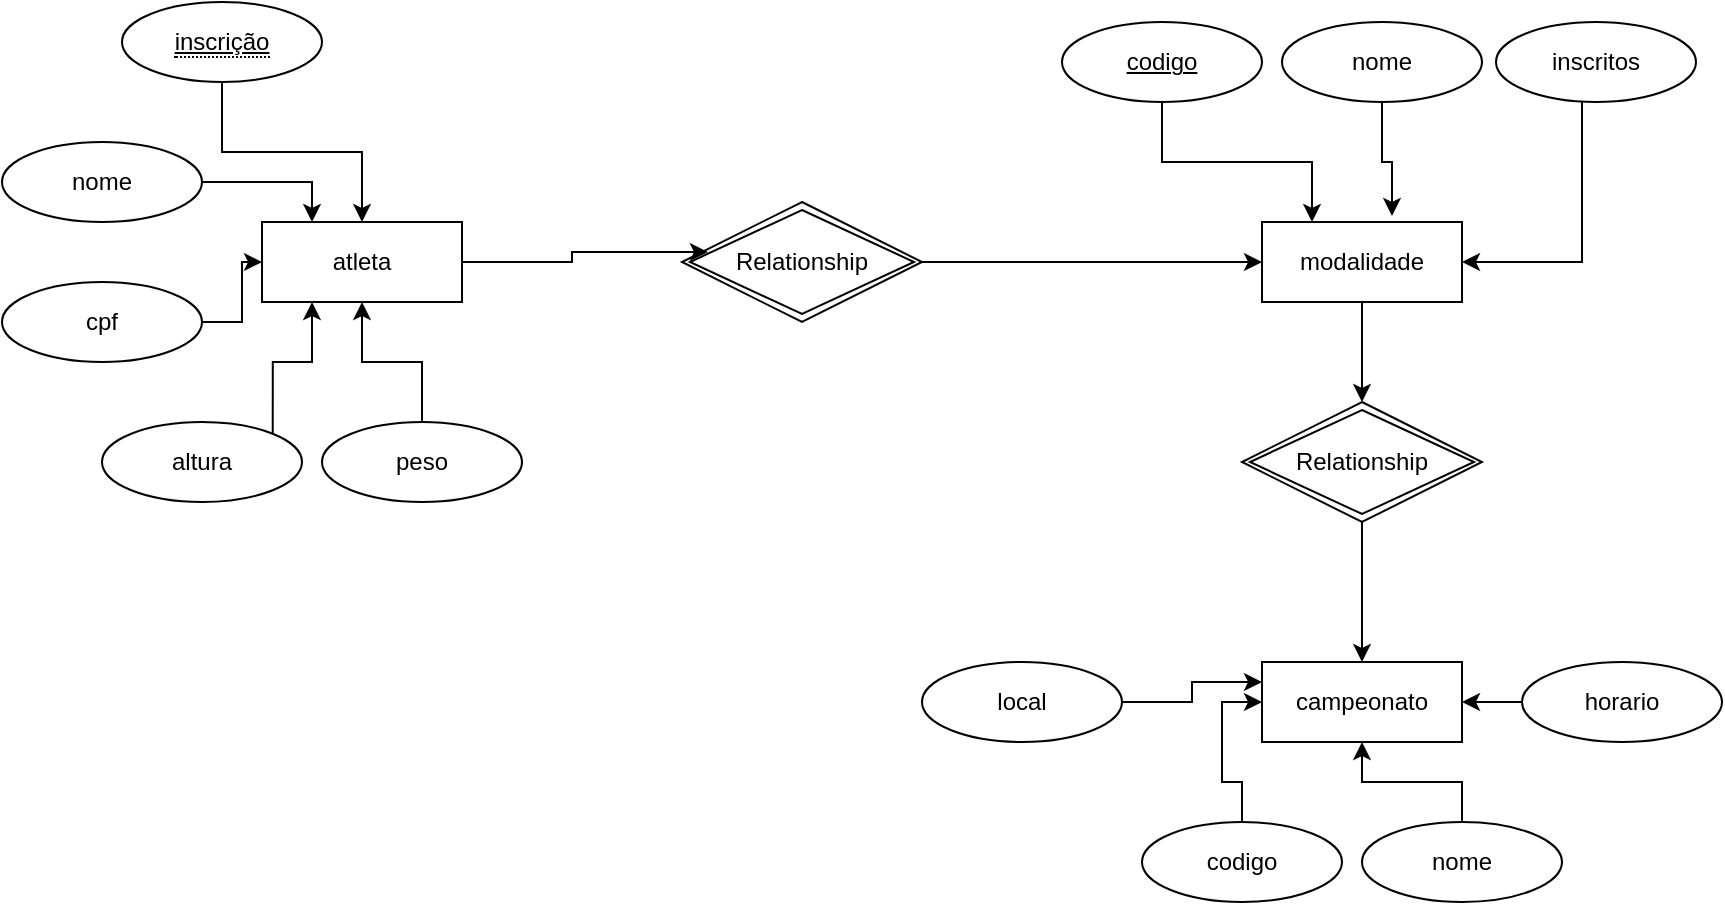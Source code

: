 <mxfile version="24.2.0" type="device">
  <diagram id="AMUzaHX_iaoKzbf4lztp" name="Página-1">
    <mxGraphModel dx="1947" dy="529" grid="1" gridSize="10" guides="1" tooltips="1" connect="1" arrows="1" fold="1" page="1" pageScale="1" pageWidth="827" pageHeight="1169" math="0" shadow="0">
      <root>
        <mxCell id="0" />
        <mxCell id="1" parent="0" />
        <mxCell id="9BsQTcr4kQMhx-35-dis-1" value="campeonato" style="whiteSpace=wrap;html=1;align=center;" vertex="1" parent="1">
          <mxGeometry x="610" y="470" width="100" height="40" as="geometry" />
        </mxCell>
        <mxCell id="9BsQTcr4kQMhx-35-dis-16" style="edgeStyle=orthogonalEdgeStyle;rounded=0;orthogonalLoop=1;jettySize=auto;html=1;" edge="1" parent="1" source="9BsQTcr4kQMhx-35-dis-2" target="9BsQTcr4kQMhx-35-dis-14">
          <mxGeometry relative="1" as="geometry" />
        </mxCell>
        <mxCell id="9BsQTcr4kQMhx-35-dis-2" value="modalidade" style="whiteSpace=wrap;html=1;align=center;" vertex="1" parent="1">
          <mxGeometry x="610" y="250" width="100" height="40" as="geometry" />
        </mxCell>
        <mxCell id="9BsQTcr4kQMhx-35-dis-3" value="atleta" style="whiteSpace=wrap;html=1;align=center;" vertex="1" parent="1">
          <mxGeometry x="110" y="250" width="100" height="40" as="geometry" />
        </mxCell>
        <mxCell id="9BsQTcr4kQMhx-35-dis-9" style="edgeStyle=orthogonalEdgeStyle;rounded=0;orthogonalLoop=1;jettySize=auto;html=1;entryX=0.5;entryY=0;entryDx=0;entryDy=0;" edge="1" parent="1" source="9BsQTcr4kQMhx-35-dis-4" target="9BsQTcr4kQMhx-35-dis-3">
          <mxGeometry relative="1" as="geometry" />
        </mxCell>
        <mxCell id="9BsQTcr4kQMhx-35-dis-4" value="&lt;span style=&quot;border-bottom: 1px dotted&quot;&gt;&lt;u&gt;inscrição&lt;/u&gt;&lt;/span&gt;" style="ellipse;whiteSpace=wrap;html=1;align=center;" vertex="1" parent="1">
          <mxGeometry x="40" y="140" width="100" height="40" as="geometry" />
        </mxCell>
        <mxCell id="9BsQTcr4kQMhx-35-dis-10" style="edgeStyle=orthogonalEdgeStyle;rounded=0;orthogonalLoop=1;jettySize=auto;html=1;entryX=0.25;entryY=0;entryDx=0;entryDy=0;" edge="1" parent="1" source="9BsQTcr4kQMhx-35-dis-5" target="9BsQTcr4kQMhx-35-dis-3">
          <mxGeometry relative="1" as="geometry" />
        </mxCell>
        <mxCell id="9BsQTcr4kQMhx-35-dis-5" value="nome" style="ellipse;whiteSpace=wrap;html=1;align=center;" vertex="1" parent="1">
          <mxGeometry x="-20" y="210" width="100" height="40" as="geometry" />
        </mxCell>
        <mxCell id="9BsQTcr4kQMhx-35-dis-11" style="edgeStyle=orthogonalEdgeStyle;rounded=0;orthogonalLoop=1;jettySize=auto;html=1;entryX=0;entryY=0.5;entryDx=0;entryDy=0;" edge="1" parent="1" source="9BsQTcr4kQMhx-35-dis-6" target="9BsQTcr4kQMhx-35-dis-3">
          <mxGeometry relative="1" as="geometry" />
        </mxCell>
        <mxCell id="9BsQTcr4kQMhx-35-dis-6" value="cpf" style="ellipse;whiteSpace=wrap;html=1;align=center;" vertex="1" parent="1">
          <mxGeometry x="-20" y="280" width="100" height="40" as="geometry" />
        </mxCell>
        <mxCell id="9BsQTcr4kQMhx-35-dis-12" style="edgeStyle=orthogonalEdgeStyle;rounded=0;orthogonalLoop=1;jettySize=auto;html=1;exitX=1;exitY=0;exitDx=0;exitDy=0;entryX=0.25;entryY=1;entryDx=0;entryDy=0;" edge="1" parent="1" source="9BsQTcr4kQMhx-35-dis-7" target="9BsQTcr4kQMhx-35-dis-3">
          <mxGeometry relative="1" as="geometry" />
        </mxCell>
        <mxCell id="9BsQTcr4kQMhx-35-dis-7" value="altura" style="ellipse;whiteSpace=wrap;html=1;align=center;" vertex="1" parent="1">
          <mxGeometry x="30" y="350" width="100" height="40" as="geometry" />
        </mxCell>
        <mxCell id="9BsQTcr4kQMhx-35-dis-13" style="edgeStyle=orthogonalEdgeStyle;rounded=0;orthogonalLoop=1;jettySize=auto;html=1;entryX=0.5;entryY=1;entryDx=0;entryDy=0;" edge="1" parent="1" source="9BsQTcr4kQMhx-35-dis-8" target="9BsQTcr4kQMhx-35-dis-3">
          <mxGeometry relative="1" as="geometry" />
        </mxCell>
        <mxCell id="9BsQTcr4kQMhx-35-dis-8" value="peso" style="ellipse;whiteSpace=wrap;html=1;align=center;" vertex="1" parent="1">
          <mxGeometry x="140" y="350" width="100" height="40" as="geometry" />
        </mxCell>
        <mxCell id="9BsQTcr4kQMhx-35-dis-17" style="edgeStyle=orthogonalEdgeStyle;rounded=0;orthogonalLoop=1;jettySize=auto;html=1;" edge="1" parent="1" source="9BsQTcr4kQMhx-35-dis-14" target="9BsQTcr4kQMhx-35-dis-1">
          <mxGeometry relative="1" as="geometry" />
        </mxCell>
        <mxCell id="9BsQTcr4kQMhx-35-dis-14" value="Relationship" style="shape=rhombus;double=1;perimeter=rhombusPerimeter;whiteSpace=wrap;html=1;align=center;" vertex="1" parent="1">
          <mxGeometry x="600" y="340" width="120" height="60" as="geometry" />
        </mxCell>
        <mxCell id="9BsQTcr4kQMhx-35-dis-19" style="edgeStyle=orthogonalEdgeStyle;rounded=0;orthogonalLoop=1;jettySize=auto;html=1;entryX=0;entryY=0.5;entryDx=0;entryDy=0;" edge="1" parent="1" source="9BsQTcr4kQMhx-35-dis-15" target="9BsQTcr4kQMhx-35-dis-2">
          <mxGeometry relative="1" as="geometry" />
        </mxCell>
        <mxCell id="9BsQTcr4kQMhx-35-dis-15" value="Relationship" style="shape=rhombus;double=1;perimeter=rhombusPerimeter;whiteSpace=wrap;html=1;align=center;" vertex="1" parent="1">
          <mxGeometry x="320" y="240" width="120" height="60" as="geometry" />
        </mxCell>
        <mxCell id="9BsQTcr4kQMhx-35-dis-18" style="edgeStyle=orthogonalEdgeStyle;rounded=0;orthogonalLoop=1;jettySize=auto;html=1;entryX=0.108;entryY=0.417;entryDx=0;entryDy=0;entryPerimeter=0;" edge="1" parent="1" source="9BsQTcr4kQMhx-35-dis-3" target="9BsQTcr4kQMhx-35-dis-15">
          <mxGeometry relative="1" as="geometry" />
        </mxCell>
        <mxCell id="9BsQTcr4kQMhx-35-dis-25" style="edgeStyle=orthogonalEdgeStyle;rounded=0;orthogonalLoop=1;jettySize=auto;html=1;entryX=1;entryY=0.5;entryDx=0;entryDy=0;" edge="1" parent="1" source="9BsQTcr4kQMhx-35-dis-20" target="9BsQTcr4kQMhx-35-dis-2">
          <mxGeometry relative="1" as="geometry">
            <Array as="points">
              <mxPoint x="770" y="270" />
            </Array>
          </mxGeometry>
        </mxCell>
        <mxCell id="9BsQTcr4kQMhx-35-dis-20" value="inscritos" style="ellipse;whiteSpace=wrap;html=1;align=center;" vertex="1" parent="1">
          <mxGeometry x="727" y="150" width="100" height="40" as="geometry" />
        </mxCell>
        <mxCell id="9BsQTcr4kQMhx-35-dis-21" value="nome" style="ellipse;whiteSpace=wrap;html=1;align=center;" vertex="1" parent="1">
          <mxGeometry x="620" y="150" width="100" height="40" as="geometry" />
        </mxCell>
        <mxCell id="9BsQTcr4kQMhx-35-dis-23" style="edgeStyle=orthogonalEdgeStyle;rounded=0;orthogonalLoop=1;jettySize=auto;html=1;entryX=0.25;entryY=0;entryDx=0;entryDy=0;" edge="1" parent="1" source="9BsQTcr4kQMhx-35-dis-22" target="9BsQTcr4kQMhx-35-dis-2">
          <mxGeometry relative="1" as="geometry" />
        </mxCell>
        <mxCell id="9BsQTcr4kQMhx-35-dis-22" value="&lt;u&gt;codigo&lt;/u&gt;" style="ellipse;whiteSpace=wrap;html=1;align=center;" vertex="1" parent="1">
          <mxGeometry x="510" y="150" width="100" height="40" as="geometry" />
        </mxCell>
        <mxCell id="9BsQTcr4kQMhx-35-dis-24" style="edgeStyle=orthogonalEdgeStyle;rounded=0;orthogonalLoop=1;jettySize=auto;html=1;entryX=0.65;entryY=-0.075;entryDx=0;entryDy=0;entryPerimeter=0;" edge="1" parent="1" source="9BsQTcr4kQMhx-35-dis-21" target="9BsQTcr4kQMhx-35-dis-2">
          <mxGeometry relative="1" as="geometry" />
        </mxCell>
        <mxCell id="9BsQTcr4kQMhx-35-dis-31" style="edgeStyle=orthogonalEdgeStyle;rounded=0;orthogonalLoop=1;jettySize=auto;html=1;entryX=0;entryY=0.25;entryDx=0;entryDy=0;" edge="1" parent="1" source="9BsQTcr4kQMhx-35-dis-26" target="9BsQTcr4kQMhx-35-dis-1">
          <mxGeometry relative="1" as="geometry" />
        </mxCell>
        <mxCell id="9BsQTcr4kQMhx-35-dis-26" value="local" style="ellipse;whiteSpace=wrap;html=1;align=center;" vertex="1" parent="1">
          <mxGeometry x="440" y="470" width="100" height="40" as="geometry" />
        </mxCell>
        <mxCell id="9BsQTcr4kQMhx-35-dis-30" style="edgeStyle=orthogonalEdgeStyle;rounded=0;orthogonalLoop=1;jettySize=auto;html=1;entryX=0.5;entryY=1;entryDx=0;entryDy=0;" edge="1" parent="1" source="9BsQTcr4kQMhx-35-dis-27" target="9BsQTcr4kQMhx-35-dis-1">
          <mxGeometry relative="1" as="geometry" />
        </mxCell>
        <mxCell id="9BsQTcr4kQMhx-35-dis-27" value="nome" style="ellipse;whiteSpace=wrap;html=1;align=center;" vertex="1" parent="1">
          <mxGeometry x="660" y="550" width="100" height="40" as="geometry" />
        </mxCell>
        <mxCell id="9BsQTcr4kQMhx-35-dis-29" style="edgeStyle=orthogonalEdgeStyle;rounded=0;orthogonalLoop=1;jettySize=auto;html=1;entryX=0;entryY=0.5;entryDx=0;entryDy=0;" edge="1" parent="1" source="9BsQTcr4kQMhx-35-dis-28" target="9BsQTcr4kQMhx-35-dis-1">
          <mxGeometry relative="1" as="geometry" />
        </mxCell>
        <mxCell id="9BsQTcr4kQMhx-35-dis-28" value="codigo" style="ellipse;whiteSpace=wrap;html=1;align=center;" vertex="1" parent="1">
          <mxGeometry x="550" y="550" width="100" height="40" as="geometry" />
        </mxCell>
        <mxCell id="9BsQTcr4kQMhx-35-dis-33" style="edgeStyle=orthogonalEdgeStyle;rounded=0;orthogonalLoop=1;jettySize=auto;html=1;" edge="1" parent="1" source="9BsQTcr4kQMhx-35-dis-32" target="9BsQTcr4kQMhx-35-dis-1">
          <mxGeometry relative="1" as="geometry" />
        </mxCell>
        <mxCell id="9BsQTcr4kQMhx-35-dis-32" value="horario" style="ellipse;whiteSpace=wrap;html=1;align=center;" vertex="1" parent="1">
          <mxGeometry x="740" y="470" width="100" height="40" as="geometry" />
        </mxCell>
      </root>
    </mxGraphModel>
  </diagram>
</mxfile>
